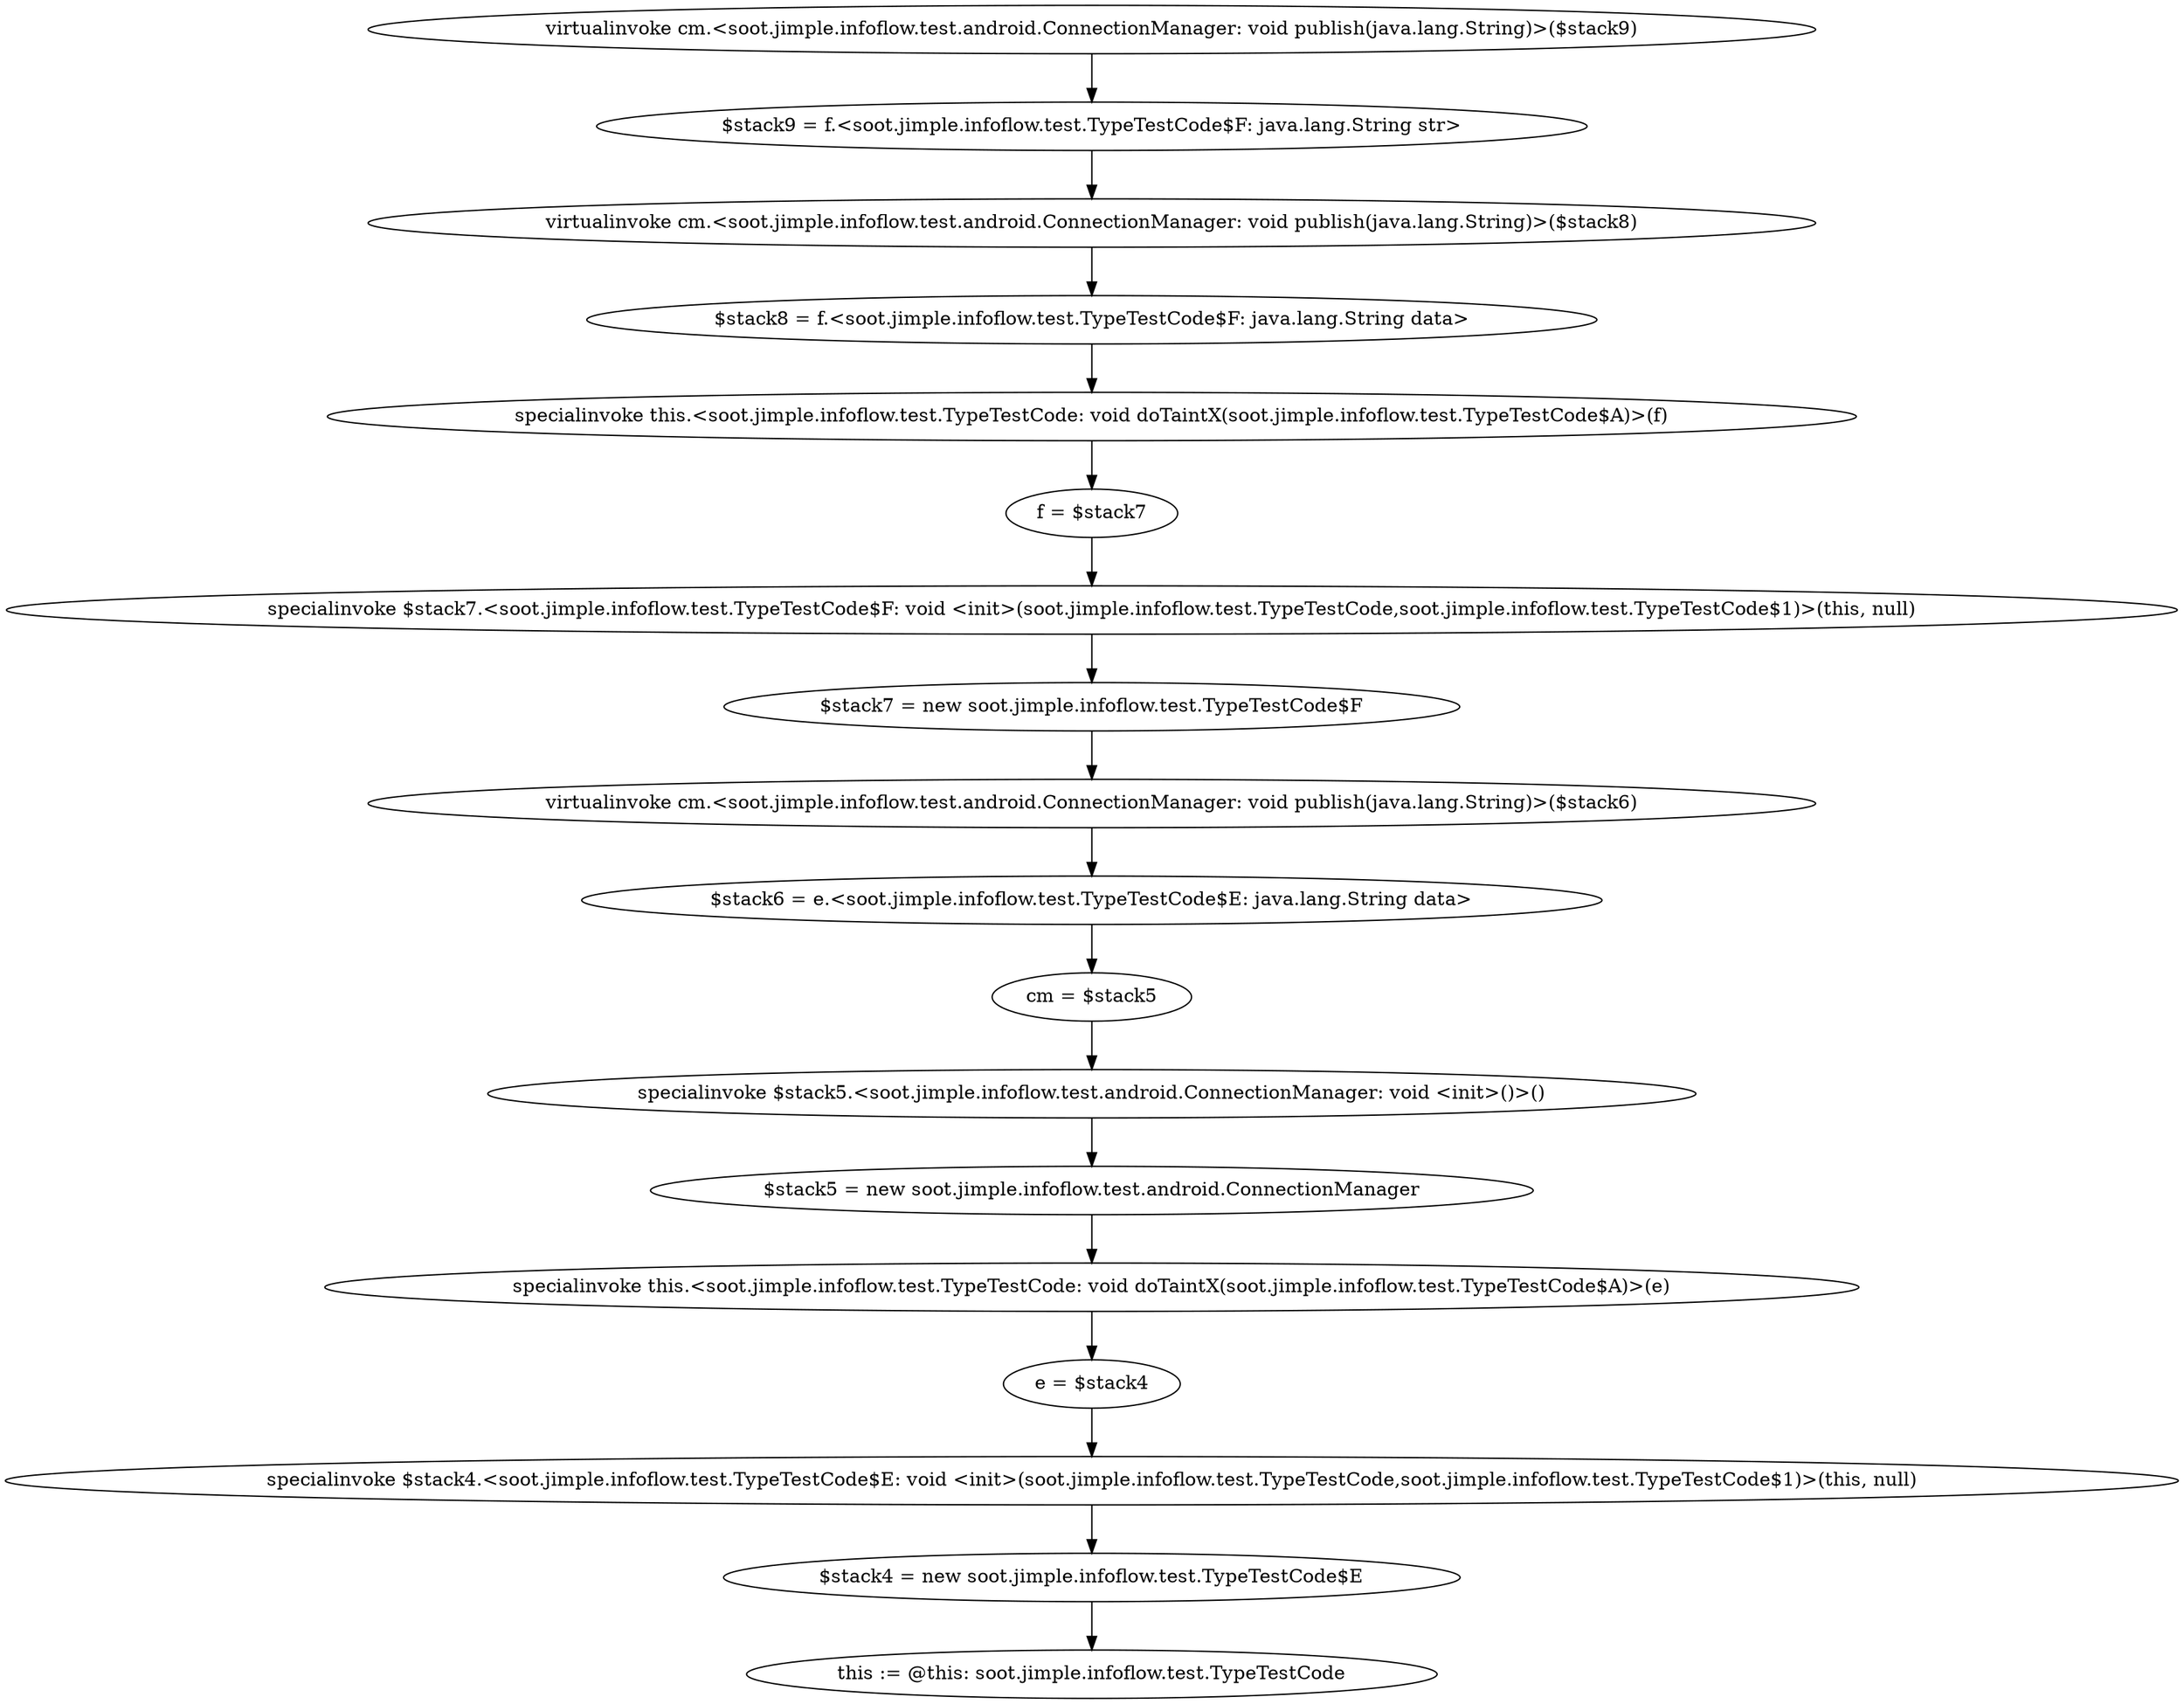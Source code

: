 digraph "" {
    "virtualinvoke cm.<soot.jimple.infoflow.test.android.ConnectionManager: void publish(java.lang.String)>($stack9)"
    "$stack9 = f.<soot.jimple.infoflow.test.TypeTestCode$F: java.lang.String str>"
    "virtualinvoke cm.<soot.jimple.infoflow.test.android.ConnectionManager: void publish(java.lang.String)>($stack9)"->"$stack9 = f.<soot.jimple.infoflow.test.TypeTestCode$F: java.lang.String str>";
    "virtualinvoke cm.<soot.jimple.infoflow.test.android.ConnectionManager: void publish(java.lang.String)>($stack8)"
    "$stack9 = f.<soot.jimple.infoflow.test.TypeTestCode$F: java.lang.String str>"->"virtualinvoke cm.<soot.jimple.infoflow.test.android.ConnectionManager: void publish(java.lang.String)>($stack8)";
    "$stack8 = f.<soot.jimple.infoflow.test.TypeTestCode$F: java.lang.String data>"
    "virtualinvoke cm.<soot.jimple.infoflow.test.android.ConnectionManager: void publish(java.lang.String)>($stack8)"->"$stack8 = f.<soot.jimple.infoflow.test.TypeTestCode$F: java.lang.String data>";
    "specialinvoke this.<soot.jimple.infoflow.test.TypeTestCode: void doTaintX(soot.jimple.infoflow.test.TypeTestCode$A)>(f)"
    "$stack8 = f.<soot.jimple.infoflow.test.TypeTestCode$F: java.lang.String data>"->"specialinvoke this.<soot.jimple.infoflow.test.TypeTestCode: void doTaintX(soot.jimple.infoflow.test.TypeTestCode$A)>(f)";
    "f = $stack7"
    "specialinvoke this.<soot.jimple.infoflow.test.TypeTestCode: void doTaintX(soot.jimple.infoflow.test.TypeTestCode$A)>(f)"->"f = $stack7";
    "specialinvoke $stack7.<soot.jimple.infoflow.test.TypeTestCode$F: void <init>(soot.jimple.infoflow.test.TypeTestCode,soot.jimple.infoflow.test.TypeTestCode$1)>(this, null)"
    "f = $stack7"->"specialinvoke $stack7.<soot.jimple.infoflow.test.TypeTestCode$F: void <init>(soot.jimple.infoflow.test.TypeTestCode,soot.jimple.infoflow.test.TypeTestCode$1)>(this, null)";
    "$stack7 = new soot.jimple.infoflow.test.TypeTestCode$F"
    "specialinvoke $stack7.<soot.jimple.infoflow.test.TypeTestCode$F: void <init>(soot.jimple.infoflow.test.TypeTestCode,soot.jimple.infoflow.test.TypeTestCode$1)>(this, null)"->"$stack7 = new soot.jimple.infoflow.test.TypeTestCode$F";
    "virtualinvoke cm.<soot.jimple.infoflow.test.android.ConnectionManager: void publish(java.lang.String)>($stack6)"
    "$stack7 = new soot.jimple.infoflow.test.TypeTestCode$F"->"virtualinvoke cm.<soot.jimple.infoflow.test.android.ConnectionManager: void publish(java.lang.String)>($stack6)";
    "$stack6 = e.<soot.jimple.infoflow.test.TypeTestCode$E: java.lang.String data>"
    "virtualinvoke cm.<soot.jimple.infoflow.test.android.ConnectionManager: void publish(java.lang.String)>($stack6)"->"$stack6 = e.<soot.jimple.infoflow.test.TypeTestCode$E: java.lang.String data>";
    "cm = $stack5"
    "$stack6 = e.<soot.jimple.infoflow.test.TypeTestCode$E: java.lang.String data>"->"cm = $stack5";
    "specialinvoke $stack5.<soot.jimple.infoflow.test.android.ConnectionManager: void <init>()>()"
    "cm = $stack5"->"specialinvoke $stack5.<soot.jimple.infoflow.test.android.ConnectionManager: void <init>()>()";
    "$stack5 = new soot.jimple.infoflow.test.android.ConnectionManager"
    "specialinvoke $stack5.<soot.jimple.infoflow.test.android.ConnectionManager: void <init>()>()"->"$stack5 = new soot.jimple.infoflow.test.android.ConnectionManager";
    "specialinvoke this.<soot.jimple.infoflow.test.TypeTestCode: void doTaintX(soot.jimple.infoflow.test.TypeTestCode$A)>(e)"
    "$stack5 = new soot.jimple.infoflow.test.android.ConnectionManager"->"specialinvoke this.<soot.jimple.infoflow.test.TypeTestCode: void doTaintX(soot.jimple.infoflow.test.TypeTestCode$A)>(e)";
    "e = $stack4"
    "specialinvoke this.<soot.jimple.infoflow.test.TypeTestCode: void doTaintX(soot.jimple.infoflow.test.TypeTestCode$A)>(e)"->"e = $stack4";
    "specialinvoke $stack4.<soot.jimple.infoflow.test.TypeTestCode$E: void <init>(soot.jimple.infoflow.test.TypeTestCode,soot.jimple.infoflow.test.TypeTestCode$1)>(this, null)"
    "e = $stack4"->"specialinvoke $stack4.<soot.jimple.infoflow.test.TypeTestCode$E: void <init>(soot.jimple.infoflow.test.TypeTestCode,soot.jimple.infoflow.test.TypeTestCode$1)>(this, null)";
    "$stack4 = new soot.jimple.infoflow.test.TypeTestCode$E"
    "specialinvoke $stack4.<soot.jimple.infoflow.test.TypeTestCode$E: void <init>(soot.jimple.infoflow.test.TypeTestCode,soot.jimple.infoflow.test.TypeTestCode$1)>(this, null)"->"$stack4 = new soot.jimple.infoflow.test.TypeTestCode$E";
    "this := @this: soot.jimple.infoflow.test.TypeTestCode"
    "$stack4 = new soot.jimple.infoflow.test.TypeTestCode$E"->"this := @this: soot.jimple.infoflow.test.TypeTestCode";
}
